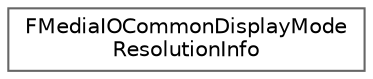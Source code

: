 digraph "Graphical Class Hierarchy"
{
 // INTERACTIVE_SVG=YES
 // LATEX_PDF_SIZE
  bgcolor="transparent";
  edge [fontname=Helvetica,fontsize=10,labelfontname=Helvetica,labelfontsize=10];
  node [fontname=Helvetica,fontsize=10,shape=box,height=0.2,width=0.4];
  rankdir="LR";
  Node0 [id="Node000000",label="FMediaIOCommonDisplayMode\lResolutionInfo",height=0.2,width=0.4,color="grey40", fillcolor="white", style="filled",URL="$d7/d60/structFMediaIOCommonDisplayModeResolutionInfo.html",tooltip=" "];
}
